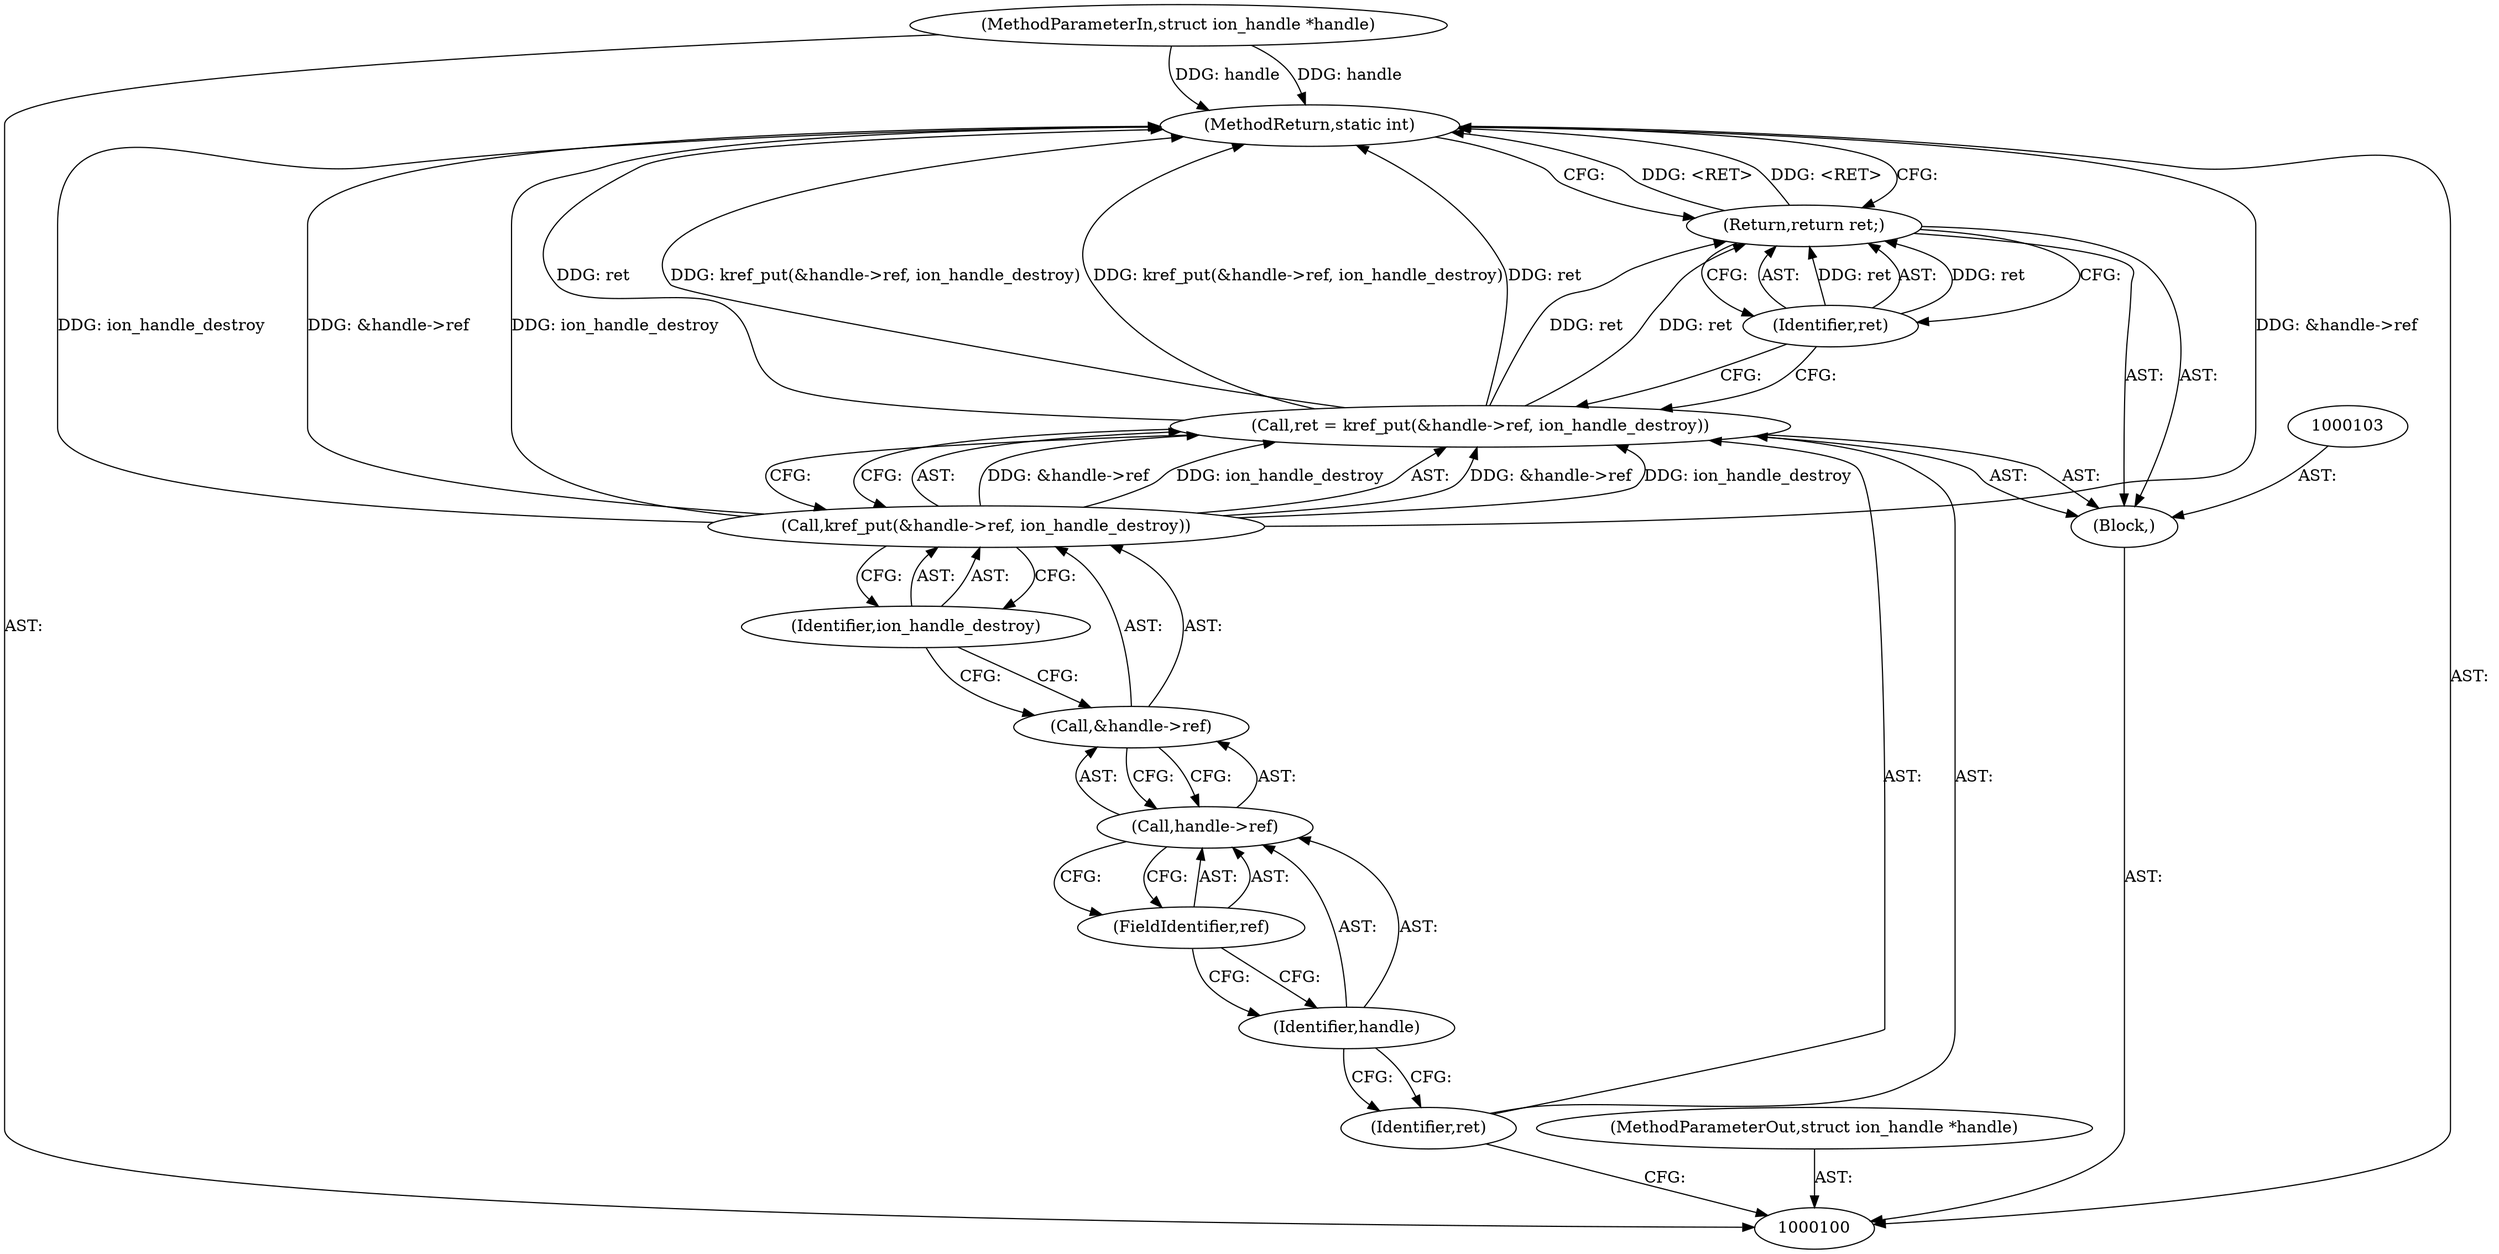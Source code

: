 digraph "0_linux_9590232bb4f4cc824f3425a6e1349afbe6d6d2b7_1" {
"1000114" [label="(MethodReturn,static int)"];
"1000101" [label="(MethodParameterIn,struct ion_handle *handle)"];
"1000176" [label="(MethodParameterOut,struct ion_handle *handle)"];
"1000102" [label="(Block,)"];
"1000104" [label="(Call,ret = kref_put(&handle->ref, ion_handle_destroy))"];
"1000105" [label="(Identifier,ret)"];
"1000107" [label="(Call,&handle->ref)"];
"1000108" [label="(Call,handle->ref)"];
"1000109" [label="(Identifier,handle)"];
"1000110" [label="(FieldIdentifier,ref)"];
"1000111" [label="(Identifier,ion_handle_destroy)"];
"1000106" [label="(Call,kref_put(&handle->ref, ion_handle_destroy))"];
"1000112" [label="(Return,return ret;)"];
"1000113" [label="(Identifier,ret)"];
"1000114" -> "1000100"  [label="AST: "];
"1000114" -> "1000112"  [label="CFG: "];
"1000112" -> "1000114"  [label="DDG: <RET>"];
"1000106" -> "1000114"  [label="DDG: &handle->ref"];
"1000106" -> "1000114"  [label="DDG: ion_handle_destroy"];
"1000104" -> "1000114"  [label="DDG: ret"];
"1000104" -> "1000114"  [label="DDG: kref_put(&handle->ref, ion_handle_destroy)"];
"1000101" -> "1000114"  [label="DDG: handle"];
"1000101" -> "1000100"  [label="AST: "];
"1000101" -> "1000114"  [label="DDG: handle"];
"1000176" -> "1000100"  [label="AST: "];
"1000102" -> "1000100"  [label="AST: "];
"1000103" -> "1000102"  [label="AST: "];
"1000104" -> "1000102"  [label="AST: "];
"1000112" -> "1000102"  [label="AST: "];
"1000104" -> "1000102"  [label="AST: "];
"1000104" -> "1000106"  [label="CFG: "];
"1000105" -> "1000104"  [label="AST: "];
"1000106" -> "1000104"  [label="AST: "];
"1000113" -> "1000104"  [label="CFG: "];
"1000104" -> "1000114"  [label="DDG: ret"];
"1000104" -> "1000114"  [label="DDG: kref_put(&handle->ref, ion_handle_destroy)"];
"1000106" -> "1000104"  [label="DDG: &handle->ref"];
"1000106" -> "1000104"  [label="DDG: ion_handle_destroy"];
"1000104" -> "1000112"  [label="DDG: ret"];
"1000105" -> "1000104"  [label="AST: "];
"1000105" -> "1000100"  [label="CFG: "];
"1000109" -> "1000105"  [label="CFG: "];
"1000107" -> "1000106"  [label="AST: "];
"1000107" -> "1000108"  [label="CFG: "];
"1000108" -> "1000107"  [label="AST: "];
"1000111" -> "1000107"  [label="CFG: "];
"1000108" -> "1000107"  [label="AST: "];
"1000108" -> "1000110"  [label="CFG: "];
"1000109" -> "1000108"  [label="AST: "];
"1000110" -> "1000108"  [label="AST: "];
"1000107" -> "1000108"  [label="CFG: "];
"1000109" -> "1000108"  [label="AST: "];
"1000109" -> "1000105"  [label="CFG: "];
"1000110" -> "1000109"  [label="CFG: "];
"1000110" -> "1000108"  [label="AST: "];
"1000110" -> "1000109"  [label="CFG: "];
"1000108" -> "1000110"  [label="CFG: "];
"1000111" -> "1000106"  [label="AST: "];
"1000111" -> "1000107"  [label="CFG: "];
"1000106" -> "1000111"  [label="CFG: "];
"1000106" -> "1000104"  [label="AST: "];
"1000106" -> "1000111"  [label="CFG: "];
"1000107" -> "1000106"  [label="AST: "];
"1000111" -> "1000106"  [label="AST: "];
"1000104" -> "1000106"  [label="CFG: "];
"1000106" -> "1000114"  [label="DDG: &handle->ref"];
"1000106" -> "1000114"  [label="DDG: ion_handle_destroy"];
"1000106" -> "1000104"  [label="DDG: &handle->ref"];
"1000106" -> "1000104"  [label="DDG: ion_handle_destroy"];
"1000112" -> "1000102"  [label="AST: "];
"1000112" -> "1000113"  [label="CFG: "];
"1000113" -> "1000112"  [label="AST: "];
"1000114" -> "1000112"  [label="CFG: "];
"1000112" -> "1000114"  [label="DDG: <RET>"];
"1000113" -> "1000112"  [label="DDG: ret"];
"1000104" -> "1000112"  [label="DDG: ret"];
"1000113" -> "1000112"  [label="AST: "];
"1000113" -> "1000104"  [label="CFG: "];
"1000112" -> "1000113"  [label="CFG: "];
"1000113" -> "1000112"  [label="DDG: ret"];
}
